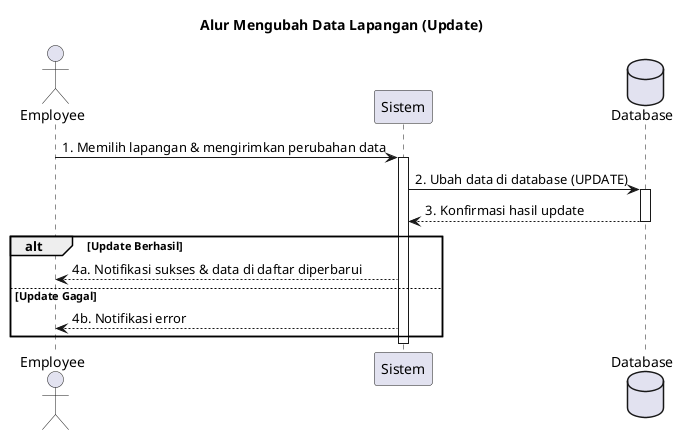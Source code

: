 @startuml
actor Employee
participant "Sistem" as System
database "Database" as DB

title Alur Mengubah Data Lapangan (Update)

Employee -> System : 1. Memilih lapangan & mengirimkan perubahan data
activate System

System -> DB : 2. Ubah data di database (UPDATE)
activate DB
DB --> System : 3. Konfirmasi hasil update
deactivate DB

alt Update Berhasil
    System --> Employee : 4a. Notifikasi sukses & data di daftar diperbarui
else Update Gagal
    System --> Employee : 4b. Notifikasi error
end

deactivate System
@enduml